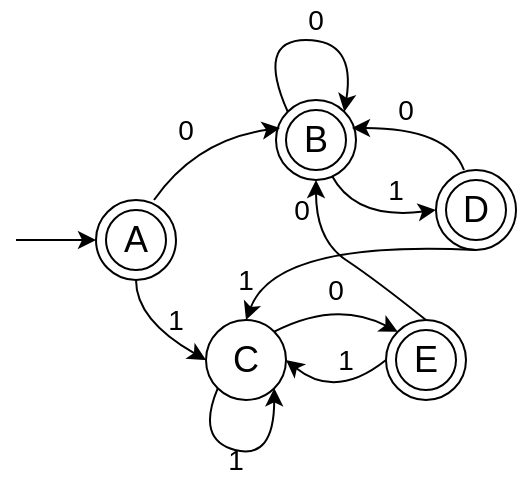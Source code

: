 <mxfile pages="1" version="11.2.8" type="device"><diagram id="3ADuCxcDd1baTfr4Ex-g" name="Page-1"><mxGraphModel dx="1422" dy="742" grid="1" gridSize="10" guides="1" tooltips="1" connect="1" arrows="1" fold="1" page="1" pageScale="1" pageWidth="850" pageHeight="1100" math="0" shadow="0"><root><mxCell id="0"/><mxCell id="1" parent="0"/><mxCell id="xXbyJWlT8nglOe4wNRdg-16" value="" style="endArrow=classic;html=1;fontSize=18;entryX=0;entryY=0.5;entryDx=0;entryDy=0;" parent="1" edge="1" target="xXbyJWlT8nglOe4wNRdg-1"><mxGeometry width="50" height="50" relative="1" as="geometry"><mxPoint x="120" y="210" as="sourcePoint"/><mxPoint x="160" y="219" as="targetPoint"/></mxGeometry></mxCell><mxCell id="8XzggkxfmZG6kbY-s-8W-51" value="C" style="ellipse;whiteSpace=wrap;html=1;fontSize=18;" vertex="1" parent="1"><mxGeometry x="215" y="250" width="40" height="40" as="geometry"/></mxCell><mxCell id="8XzggkxfmZG6kbY-s-8W-52" value="" style="group" vertex="1" connectable="0" parent="1"><mxGeometry x="160" y="190" width="40" height="40" as="geometry"/></mxCell><mxCell id="xXbyJWlT8nglOe4wNRdg-1" value="" style="ellipse;whiteSpace=wrap;html=1;fontSize=18;" parent="8XzggkxfmZG6kbY-s-8W-52" vertex="1"><mxGeometry width="40" height="40" as="geometry"/></mxCell><mxCell id="8XzggkxfmZG6kbY-s-8W-50" value="A" style="ellipse;whiteSpace=wrap;html=1;aspect=fixed;fillColor=none;gradientColor=none;fontSize=18;" vertex="1" parent="8XzggkxfmZG6kbY-s-8W-52"><mxGeometry x="5" y="5" width="30" height="30" as="geometry"/></mxCell><mxCell id="8XzggkxfmZG6kbY-s-8W-53" value="" style="group" vertex="1" connectable="0" parent="1"><mxGeometry x="250" y="140" width="40" height="40" as="geometry"/></mxCell><mxCell id="8XzggkxfmZG6kbY-s-8W-54" value="" style="ellipse;whiteSpace=wrap;html=1;fontSize=18;" vertex="1" parent="8XzggkxfmZG6kbY-s-8W-53"><mxGeometry width="40" height="40" as="geometry"/></mxCell><mxCell id="8XzggkxfmZG6kbY-s-8W-55" value="B" style="ellipse;whiteSpace=wrap;html=1;aspect=fixed;fillColor=none;gradientColor=none;fontSize=18;" vertex="1" parent="8XzggkxfmZG6kbY-s-8W-53"><mxGeometry x="5" y="5" width="30" height="30" as="geometry"/></mxCell><mxCell id="8XzggkxfmZG6kbY-s-8W-81" value="" style="curved=1;endArrow=classic;html=1;fontSize=18;exitX=0;exitY=0;exitDx=0;exitDy=0;entryX=1;entryY=0;entryDx=0;entryDy=0;" edge="1" parent="8XzggkxfmZG6kbY-s-8W-53" source="8XzggkxfmZG6kbY-s-8W-54" target="8XzggkxfmZG6kbY-s-8W-54"><mxGeometry width="50" height="50" relative="1" as="geometry"><mxPoint x="-140" y="250" as="sourcePoint"/><mxPoint x="70" y="-20" as="targetPoint"/><Array as="points"><mxPoint x="-10" y="-30"/><mxPoint x="40" y="-30"/></Array></mxGeometry></mxCell><mxCell id="8XzggkxfmZG6kbY-s-8W-59" value="" style="group" vertex="1" connectable="0" parent="1"><mxGeometry x="330" y="175" width="40" height="40" as="geometry"/></mxCell><mxCell id="8XzggkxfmZG6kbY-s-8W-60" value="" style="ellipse;whiteSpace=wrap;html=1;fontSize=18;" vertex="1" parent="8XzggkxfmZG6kbY-s-8W-59"><mxGeometry width="40" height="40" as="geometry"/></mxCell><mxCell id="8XzggkxfmZG6kbY-s-8W-61" value="D" style="ellipse;whiteSpace=wrap;html=1;aspect=fixed;fillColor=none;gradientColor=none;fontSize=18;" vertex="1" parent="8XzggkxfmZG6kbY-s-8W-59"><mxGeometry x="5" y="5" width="30" height="30" as="geometry"/></mxCell><mxCell id="8XzggkxfmZG6kbY-s-8W-70" value="" style="curved=1;endArrow=classic;html=1;fontSize=18;exitX=0.35;exitY=0;exitDx=0;exitDy=0;entryX=0.95;entryY=0.35;entryDx=0;entryDy=0;entryPerimeter=0;exitPerimeter=0;" edge="1" parent="1" source="8XzggkxfmZG6kbY-s-8W-60" target="8XzggkxfmZG6kbY-s-8W-54"><mxGeometry width="50" height="50" relative="1" as="geometry"><mxPoint x="110" y="360" as="sourcePoint"/><mxPoint x="160" y="310" as="targetPoint"/><Array as="points"><mxPoint x="336" y="154"/></Array></mxGeometry></mxCell><mxCell id="8XzggkxfmZG6kbY-s-8W-71" value="" style="curved=1;endArrow=classic;html=1;fontSize=18;exitX=0.767;exitY=1.1;exitDx=0;exitDy=0;exitPerimeter=0;" edge="1" parent="1" source="8XzggkxfmZG6kbY-s-8W-55"><mxGeometry width="50" height="50" relative="1" as="geometry"><mxPoint x="110" y="360" as="sourcePoint"/><mxPoint x="330" y="195" as="targetPoint"/><Array as="points"><mxPoint x="290" y="200"/></Array></mxGeometry></mxCell><mxCell id="8XzggkxfmZG6kbY-s-8W-72" value="" style="curved=1;endArrow=classic;html=1;fontSize=18;exitX=0.725;exitY=0;exitDx=0;exitDy=0;entryX=0.05;entryY=0.35;entryDx=0;entryDy=0;entryPerimeter=0;exitPerimeter=0;" edge="1" parent="1" source="xXbyJWlT8nglOe4wNRdg-1" target="8XzggkxfmZG6kbY-s-8W-54"><mxGeometry width="50" height="50" relative="1" as="geometry"><mxPoint x="110" y="360" as="sourcePoint"/><mxPoint x="160" y="310" as="targetPoint"/><Array as="points"><mxPoint x="210" y="160"/></Array></mxGeometry></mxCell><mxCell id="8XzggkxfmZG6kbY-s-8W-73" value="" style="curved=1;endArrow=classic;html=1;fontSize=18;entryX=0;entryY=0.5;entryDx=0;entryDy=0;" edge="1" parent="1" target="8XzggkxfmZG6kbY-s-8W-51"><mxGeometry width="50" height="50" relative="1" as="geometry"><mxPoint x="180" y="230" as="sourcePoint"/><mxPoint x="160" y="310" as="targetPoint"/><Array as="points"><mxPoint x="180" y="250"/></Array></mxGeometry></mxCell><mxCell id="8XzggkxfmZG6kbY-s-8W-74" value="" style="curved=1;endArrow=classic;html=1;fontSize=18;exitX=0;exitY=1;exitDx=0;exitDy=0;entryX=1;entryY=1;entryDx=0;entryDy=0;" edge="1" parent="1" source="8XzggkxfmZG6kbY-s-8W-51" target="8XzggkxfmZG6kbY-s-8W-51"><mxGeometry width="50" height="50" relative="1" as="geometry"><mxPoint x="110" y="360" as="sourcePoint"/><mxPoint x="160" y="310" as="targetPoint"/><Array as="points"><mxPoint x="210" y="310"/><mxPoint x="249" y="320"/></Array></mxGeometry></mxCell><mxCell id="8XzggkxfmZG6kbY-s-8W-76" value="" style="group" vertex="1" connectable="0" parent="1"><mxGeometry x="305" y="250" width="40" height="40" as="geometry"/></mxCell><mxCell id="8XzggkxfmZG6kbY-s-8W-56" value="" style="group" vertex="1" connectable="0" parent="8XzggkxfmZG6kbY-s-8W-76"><mxGeometry width="40" height="40" as="geometry"/></mxCell><mxCell id="8XzggkxfmZG6kbY-s-8W-57" value="" style="ellipse;whiteSpace=wrap;html=1;fontSize=18;" vertex="1" parent="8XzggkxfmZG6kbY-s-8W-56"><mxGeometry width="40" height="40" as="geometry"/></mxCell><mxCell id="8XzggkxfmZG6kbY-s-8W-58" value="E" style="ellipse;whiteSpace=wrap;html=1;aspect=fixed;fillColor=none;gradientColor=none;fontSize=18;" vertex="1" parent="8XzggkxfmZG6kbY-s-8W-76"><mxGeometry x="5" y="5" width="30" height="30" as="geometry"/></mxCell><mxCell id="8XzggkxfmZG6kbY-s-8W-77" value="" style="curved=1;endArrow=classic;html=1;fontSize=18;exitX=1;exitY=0;exitDx=0;exitDy=0;entryX=0;entryY=0;entryDx=0;entryDy=0;" edge="1" parent="1" source="8XzggkxfmZG6kbY-s-8W-51" target="8XzggkxfmZG6kbY-s-8W-57"><mxGeometry width="50" height="50" relative="1" as="geometry"><mxPoint x="110" y="390" as="sourcePoint"/><mxPoint x="310" y="256" as="targetPoint"/><Array as="points"><mxPoint x="280" y="240"/></Array></mxGeometry></mxCell><mxCell id="8XzggkxfmZG6kbY-s-8W-78" value="" style="curved=1;endArrow=classic;html=1;fontSize=18;exitX=0;exitY=0.5;exitDx=0;exitDy=0;entryX=1;entryY=0.5;entryDx=0;entryDy=0;" edge="1" parent="1" source="8XzggkxfmZG6kbY-s-8W-57" target="8XzggkxfmZG6kbY-s-8W-51"><mxGeometry width="50" height="50" relative="1" as="geometry"><mxPoint x="110" y="390" as="sourcePoint"/><mxPoint x="160" y="340" as="targetPoint"/><Array as="points"><mxPoint x="280" y="290"/></Array></mxGeometry></mxCell><mxCell id="8XzggkxfmZG6kbY-s-8W-79" value="" style="curved=1;endArrow=classic;html=1;fontSize=18;exitX=0.5;exitY=0;exitDx=0;exitDy=0;entryX=0.5;entryY=1;entryDx=0;entryDy=0;" edge="1" parent="1" source="8XzggkxfmZG6kbY-s-8W-57" target="8XzggkxfmZG6kbY-s-8W-54"><mxGeometry width="50" height="50" relative="1" as="geometry"><mxPoint x="110" y="390" as="sourcePoint"/><mxPoint x="160" y="340" as="targetPoint"/><Array as="points"><mxPoint x="300" y="230"/><mxPoint x="270" y="210"/></Array></mxGeometry></mxCell><mxCell id="8XzggkxfmZG6kbY-s-8W-80" value="" style="curved=1;endArrow=classic;html=1;fontSize=18;exitX=0.5;exitY=1;exitDx=0;exitDy=0;entryX=0.5;entryY=0;entryDx=0;entryDy=0;" edge="1" parent="1" source="8XzggkxfmZG6kbY-s-8W-60" target="8XzggkxfmZG6kbY-s-8W-51"><mxGeometry width="50" height="50" relative="1" as="geometry"><mxPoint x="110" y="390" as="sourcePoint"/><mxPoint x="160" y="340" as="targetPoint"/><Array as="points"><mxPoint x="250" y="210"/></Array></mxGeometry></mxCell><mxCell id="8XzggkxfmZG6kbY-s-8W-83" value="1" style="text;html=1;strokeColor=none;fillColor=none;align=center;verticalAlign=middle;whiteSpace=wrap;rounded=0;fontSize=14;" vertex="1" parent="1"><mxGeometry x="300" y="175" width="20" height="20" as="geometry"/></mxCell><mxCell id="8XzggkxfmZG6kbY-s-8W-84" value="0" style="text;html=1;strokeColor=none;fillColor=none;align=center;verticalAlign=middle;whiteSpace=wrap;rounded=0;fontSize=14;" vertex="1" parent="1"><mxGeometry x="195" y="145" width="20" height="20" as="geometry"/></mxCell><mxCell id="8XzggkxfmZG6kbY-s-8W-85" value="0" style="text;html=1;strokeColor=none;fillColor=none;align=center;verticalAlign=middle;whiteSpace=wrap;rounded=0;fontSize=14;" vertex="1" parent="1"><mxGeometry x="260" y="90" width="20" height="20" as="geometry"/></mxCell><mxCell id="8XzggkxfmZG6kbY-s-8W-86" value="0" style="text;html=1;strokeColor=none;fillColor=none;align=center;verticalAlign=middle;whiteSpace=wrap;rounded=0;fontSize=14;" vertex="1" parent="1"><mxGeometry x="305" y="135" width="20" height="20" as="geometry"/></mxCell><mxCell id="8XzggkxfmZG6kbY-s-8W-87" value="0" style="text;html=1;strokeColor=none;fillColor=none;align=center;verticalAlign=middle;whiteSpace=wrap;rounded=0;fontSize=14;" vertex="1" parent="1"><mxGeometry x="252.5" y="185" width="20" height="20" as="geometry"/></mxCell><mxCell id="8XzggkxfmZG6kbY-s-8W-88" value="0" style="text;html=1;strokeColor=none;fillColor=none;align=center;verticalAlign=middle;whiteSpace=wrap;rounded=0;fontSize=14;" vertex="1" parent="1"><mxGeometry x="270" y="225" width="20" height="20" as="geometry"/></mxCell><mxCell id="8XzggkxfmZG6kbY-s-8W-89" value="1" style="text;html=1;strokeColor=none;fillColor=none;align=center;verticalAlign=middle;whiteSpace=wrap;rounded=0;fontSize=14;" vertex="1" parent="1"><mxGeometry x="190" y="240" width="20" height="20" as="geometry"/></mxCell><mxCell id="8XzggkxfmZG6kbY-s-8W-90" value="1" style="text;html=1;strokeColor=none;fillColor=none;align=center;verticalAlign=middle;whiteSpace=wrap;rounded=0;fontSize=14;" vertex="1" parent="1"><mxGeometry x="220" y="310" width="20" height="20" as="geometry"/></mxCell><mxCell id="8XzggkxfmZG6kbY-s-8W-92" value="1" style="text;html=1;strokeColor=none;fillColor=none;align=center;verticalAlign=middle;whiteSpace=wrap;rounded=0;fontSize=14;" vertex="1" parent="1"><mxGeometry x="275" y="260" width="20" height="20" as="geometry"/></mxCell><mxCell id="8XzggkxfmZG6kbY-s-8W-93" value="1" style="text;html=1;strokeColor=none;fillColor=none;align=center;verticalAlign=middle;whiteSpace=wrap;rounded=0;fontSize=14;" vertex="1" parent="1"><mxGeometry x="225" y="220" width="20" height="20" as="geometry"/></mxCell></root></mxGraphModel></diagram></mxfile>